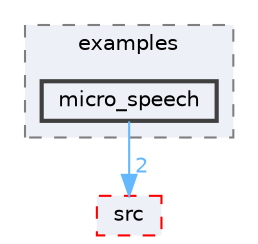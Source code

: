 digraph "Arduino/GetStartedWithMachineLearningOnArduino/tflite-micro-arduino-examples-main/examples/micro_speech"
{
 // LATEX_PDF_SIZE
  bgcolor="transparent";
  edge [fontname=Helvetica,fontsize=10,labelfontname=Helvetica,labelfontsize=10];
  node [fontname=Helvetica,fontsize=10,shape=box,height=0.2,width=0.4];
  compound=true
  subgraph clusterdir_3ab3179c809fcab3620d73df045ad492 {
    graph [ bgcolor="#edf0f7", pencolor="grey50", label="examples", fontname=Helvetica,fontsize=10 style="filled,dashed", URL="dir_3ab3179c809fcab3620d73df045ad492.html",tooltip=""]
  dir_67ba385c12a31f91e27a007f8a4c7600 [label="micro_speech", fillcolor="#edf0f7", color="grey25", style="filled,bold", URL="dir_67ba385c12a31f91e27a007f8a4c7600.html",tooltip=""];
  }
  dir_e866ddbbaec9cd84ea4c87a9de153242 [label="src", fillcolor="#edf0f7", color="red", style="filled,dashed", URL="dir_e866ddbbaec9cd84ea4c87a9de153242.html",tooltip=""];
  dir_67ba385c12a31f91e27a007f8a4c7600->dir_e866ddbbaec9cd84ea4c87a9de153242 [headlabel="2", labeldistance=1.5 headhref="dir_000191_000298.html" href="dir_000191_000298.html" color="steelblue1" fontcolor="steelblue1"];
}

